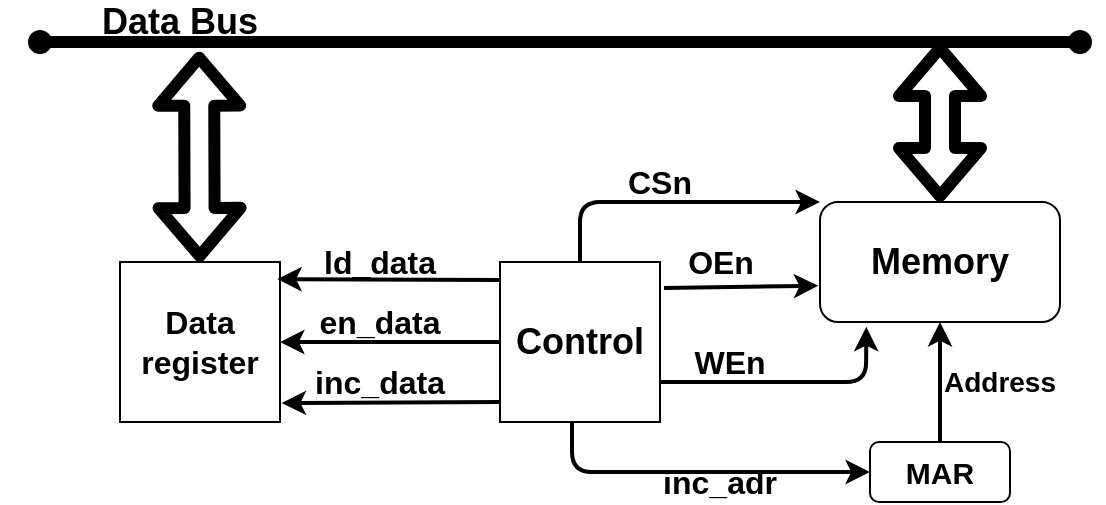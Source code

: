 <mxfile version="13.2.3" type="device"><diagram id="gDxKyUOev5Tax_LMRQgg" name="Page-1"><mxGraphModel dx="863" dy="456" grid="1" gridSize="10" guides="1" tooltips="1" connect="1" arrows="1" fold="1" page="1" pageScale="1" pageWidth="827" pageHeight="1169" math="0" shadow="0"><root><mxCell id="0"/><mxCell id="1" parent="0"/><mxCell id="Bg63CpeJY0lTmenmYyPL-1" value="" style="endArrow=oval;html=1;endSize=6;jumpSize=19;strokeWidth=6;startArrow=oval;startFill=1;endFill=1;" edge="1" parent="1"><mxGeometry width="50" height="50" relative="1" as="geometry"><mxPoint x="40" y="200" as="sourcePoint"/><mxPoint x="560" y="200" as="targetPoint"/></mxGeometry></mxCell><mxCell id="Bg63CpeJY0lTmenmYyPL-2" value="&lt;font style=&quot;font-size: 18px&quot;&gt;&lt;b&gt;Data Bus&lt;/b&gt;&lt;/font&gt;" style="text;html=1;strokeColor=none;fillColor=none;align=center;verticalAlign=middle;whiteSpace=wrap;rounded=0;" vertex="1" parent="1"><mxGeometry x="20" y="180" width="180" height="20" as="geometry"/></mxCell><mxCell id="Bg63CpeJY0lTmenmYyPL-3" value="&lt;font style=&quot;font-size: 16px&quot;&gt;&lt;b&gt;Data register&lt;br&gt;&lt;/b&gt;&lt;/font&gt;" style="whiteSpace=wrap;html=1;aspect=fixed;" vertex="1" parent="1"><mxGeometry x="80" y="310" width="80" height="80" as="geometry"/></mxCell><mxCell id="Bg63CpeJY0lTmenmYyPL-4" value="&lt;font style=&quot;font-size: 18px&quot;&gt;&lt;b&gt;Control&lt;/b&gt;&lt;/font&gt;" style="whiteSpace=wrap;html=1;aspect=fixed;" vertex="1" parent="1"><mxGeometry x="270" y="310" width="80" height="80" as="geometry"/></mxCell><mxCell id="Bg63CpeJY0lTmenmYyPL-5" value="&lt;font style=&quot;font-size: 18px&quot;&gt;&lt;b&gt;Memory&lt;/b&gt;&lt;/font&gt;" style="rounded=1;whiteSpace=wrap;html=1;" vertex="1" parent="1"><mxGeometry x="430" y="280" width="120" height="60" as="geometry"/></mxCell><mxCell id="Bg63CpeJY0lTmenmYyPL-6" value="&lt;font style=&quot;font-size: 15px&quot;&gt;&lt;b&gt;MAR&lt;/b&gt;&lt;/font&gt;" style="rounded=1;whiteSpace=wrap;html=1;" vertex="1" parent="1"><mxGeometry x="455" y="400" width="70" height="30" as="geometry"/></mxCell><mxCell id="Bg63CpeJY0lTmenmYyPL-7" value="" style="shape=flexArrow;endArrow=classic;startArrow=classic;html=1;strokeWidth=6;entryX=0.553;entryY=1.242;entryDx=0;entryDy=0;entryPerimeter=0;" edge="1" parent="1" source="Bg63CpeJY0lTmenmYyPL-3" target="Bg63CpeJY0lTmenmYyPL-2"><mxGeometry width="50" height="50" relative="1" as="geometry"><mxPoint x="370" y="280" as="sourcePoint"/><mxPoint x="420" y="230" as="targetPoint"/></mxGeometry></mxCell><mxCell id="Bg63CpeJY0lTmenmYyPL-8" value="" style="shape=flexArrow;endArrow=classic;startArrow=classic;html=1;strokeWidth=6;exitX=0.5;exitY=0;exitDx=0;exitDy=0;" edge="1" parent="1" source="Bg63CpeJY0lTmenmYyPL-5"><mxGeometry width="50" height="50" relative="1" as="geometry"><mxPoint x="280" y="260" as="sourcePoint"/><mxPoint x="490" y="200" as="targetPoint"/></mxGeometry></mxCell><mxCell id="Bg63CpeJY0lTmenmYyPL-9" value="" style="endArrow=classic;html=1;strokeWidth=2;entryX=0.983;entryY=0.107;entryDx=0;entryDy=0;entryPerimeter=0;" edge="1" parent="1" target="Bg63CpeJY0lTmenmYyPL-3"><mxGeometry width="50" height="50" relative="1" as="geometry"><mxPoint x="270" y="319" as="sourcePoint"/><mxPoint x="163" y="319" as="targetPoint"/></mxGeometry></mxCell><mxCell id="Bg63CpeJY0lTmenmYyPL-10" value="" style="endArrow=classic;html=1;strokeWidth=2;entryX=1;entryY=0.5;entryDx=0;entryDy=0;exitX=0;exitY=0.5;exitDx=0;exitDy=0;" edge="1" parent="1" source="Bg63CpeJY0lTmenmYyPL-4" target="Bg63CpeJY0lTmenmYyPL-3"><mxGeometry width="50" height="50" relative="1" as="geometry"><mxPoint x="267.44" y="340" as="sourcePoint"/><mxPoint x="160" y="340.36" as="targetPoint"/></mxGeometry></mxCell><mxCell id="Bg63CpeJY0lTmenmYyPL-11" value="" style="endArrow=classic;html=1;strokeWidth=2;entryX=1.01;entryY=0.881;entryDx=0;entryDy=0;entryPerimeter=0;" edge="1" parent="1" target="Bg63CpeJY0lTmenmYyPL-3"><mxGeometry width="50" height="50" relative="1" as="geometry"><mxPoint x="270" y="380" as="sourcePoint"/><mxPoint x="163" y="380" as="targetPoint"/></mxGeometry></mxCell><mxCell id="Bg63CpeJY0lTmenmYyPL-12" value="&lt;font style=&quot;font-size: 16px&quot;&gt;&lt;b&gt;ld_data&lt;/b&gt;&lt;/font&gt;" style="text;html=1;strokeColor=none;fillColor=none;align=center;verticalAlign=middle;whiteSpace=wrap;rounded=0;" vertex="1" parent="1"><mxGeometry x="190" y="300" width="40" height="20" as="geometry"/></mxCell><mxCell id="Bg63CpeJY0lTmenmYyPL-13" value="&lt;font style=&quot;font-size: 16px&quot;&gt;&lt;b&gt;en_data&lt;/b&gt;&lt;/font&gt;" style="text;html=1;strokeColor=none;fillColor=none;align=center;verticalAlign=middle;whiteSpace=wrap;rounded=0;" vertex="1" parent="1"><mxGeometry x="190" y="330" width="40" height="20" as="geometry"/></mxCell><mxCell id="Bg63CpeJY0lTmenmYyPL-14" value="&lt;font style=&quot;font-size: 16px&quot;&gt;&lt;b&gt;inc_data&lt;/b&gt;&lt;/font&gt;" style="text;html=1;strokeColor=none;fillColor=none;align=center;verticalAlign=middle;whiteSpace=wrap;rounded=0;" vertex="1" parent="1"><mxGeometry x="190" y="360" width="40" height="20" as="geometry"/></mxCell><mxCell id="Bg63CpeJY0lTmenmYyPL-15" value="" style="endArrow=classic;html=1;strokeWidth=2;exitX=0.5;exitY=0;exitDx=0;exitDy=0;entryX=0.5;entryY=1;entryDx=0;entryDy=0;" edge="1" parent="1" source="Bg63CpeJY0lTmenmYyPL-6" target="Bg63CpeJY0lTmenmYyPL-5"><mxGeometry width="50" height="50" relative="1" as="geometry"><mxPoint x="350" y="360" as="sourcePoint"/><mxPoint x="490" y="350" as="targetPoint"/></mxGeometry></mxCell><mxCell id="Bg63CpeJY0lTmenmYyPL-16" value="&lt;font style=&quot;font-size: 14px&quot;&gt;&lt;b&gt;Address&lt;/b&gt;&lt;/font&gt;" style="text;html=1;strokeColor=none;fillColor=none;align=center;verticalAlign=middle;whiteSpace=wrap;rounded=0;" vertex="1" parent="1"><mxGeometry x="500" y="360" width="40" height="20" as="geometry"/></mxCell><mxCell id="Bg63CpeJY0lTmenmYyPL-17" value="" style="endArrow=classic;html=1;strokeWidth=2;entryX=0;entryY=0.5;entryDx=0;entryDy=0;" edge="1" parent="1" target="Bg63CpeJY0lTmenmYyPL-6"><mxGeometry width="50" height="50" relative="1" as="geometry"><mxPoint x="306" y="390" as="sourcePoint"/><mxPoint x="400" y="310" as="targetPoint"/><Array as="points"><mxPoint x="306" y="415"/></Array></mxGeometry></mxCell><mxCell id="Bg63CpeJY0lTmenmYyPL-18" value="&lt;font style=&quot;font-size: 16px&quot;&gt;&lt;b&gt;inc_adr&lt;/b&gt;&lt;/font&gt;" style="text;html=1;strokeColor=none;fillColor=none;align=center;verticalAlign=middle;whiteSpace=wrap;rounded=0;" vertex="1" parent="1"><mxGeometry x="360" y="410" width="40" height="20" as="geometry"/></mxCell><mxCell id="Bg63CpeJY0lTmenmYyPL-19" value="" style="endArrow=classic;html=1;strokeWidth=2;entryX=0;entryY=0;entryDx=0;entryDy=0;exitX=0.5;exitY=0;exitDx=0;exitDy=0;" edge="1" parent="1" source="Bg63CpeJY0lTmenmYyPL-4" target="Bg63CpeJY0lTmenmYyPL-5"><mxGeometry width="50" height="50" relative="1" as="geometry"><mxPoint x="320" y="340" as="sourcePoint"/><mxPoint x="370" y="290" as="targetPoint"/><Array as="points"><mxPoint x="310" y="280"/></Array></mxGeometry></mxCell><mxCell id="Bg63CpeJY0lTmenmYyPL-20" value="" style="endArrow=classic;html=1;strokeWidth=2;exitX=1.025;exitY=0.163;exitDx=0;exitDy=0;exitPerimeter=0;entryX=-0.007;entryY=0.698;entryDx=0;entryDy=0;entryPerimeter=0;" edge="1" parent="1" source="Bg63CpeJY0lTmenmYyPL-4" target="Bg63CpeJY0lTmenmYyPL-5"><mxGeometry width="50" height="50" relative="1" as="geometry"><mxPoint x="320" y="340" as="sourcePoint"/><mxPoint x="370" y="290" as="targetPoint"/></mxGeometry></mxCell><mxCell id="Bg63CpeJY0lTmenmYyPL-21" value="" style="endArrow=classic;html=1;strokeWidth=2;exitX=1;exitY=0.75;exitDx=0;exitDy=0;entryX=0.193;entryY=1.04;entryDx=0;entryDy=0;entryPerimeter=0;" edge="1" parent="1" source="Bg63CpeJY0lTmenmYyPL-4" target="Bg63CpeJY0lTmenmYyPL-5"><mxGeometry width="50" height="50" relative="1" as="geometry"><mxPoint x="320" y="340" as="sourcePoint"/><mxPoint x="370" y="290" as="targetPoint"/><Array as="points"><mxPoint x="453" y="370"/></Array></mxGeometry></mxCell><mxCell id="Bg63CpeJY0lTmenmYyPL-22" value="&lt;font style=&quot;font-size: 16px&quot;&gt;&lt;b&gt;CSn&lt;/b&gt;&lt;/font&gt;" style="text;html=1;strokeColor=none;fillColor=none;align=center;verticalAlign=middle;whiteSpace=wrap;rounded=0;" vertex="1" parent="1"><mxGeometry x="330" y="260" width="40" height="20" as="geometry"/></mxCell><mxCell id="Bg63CpeJY0lTmenmYyPL-23" value="&lt;font style=&quot;font-size: 16px&quot;&gt;&lt;b&gt;OEn&lt;/b&gt;&lt;/font&gt;" style="text;html=1;align=center;verticalAlign=middle;resizable=0;points=[];autosize=1;" vertex="1" parent="1"><mxGeometry x="355" y="300" width="50" height="20" as="geometry"/></mxCell><mxCell id="Bg63CpeJY0lTmenmYyPL-24" value="&lt;font style=&quot;font-size: 16px&quot;&gt;&lt;b&gt;WEn&lt;/b&gt;&lt;/font&gt;" style="text;html=1;strokeColor=none;fillColor=none;align=center;verticalAlign=middle;whiteSpace=wrap;rounded=0;" vertex="1" parent="1"><mxGeometry x="365" y="350" width="40" height="20" as="geometry"/></mxCell></root></mxGraphModel></diagram></mxfile>